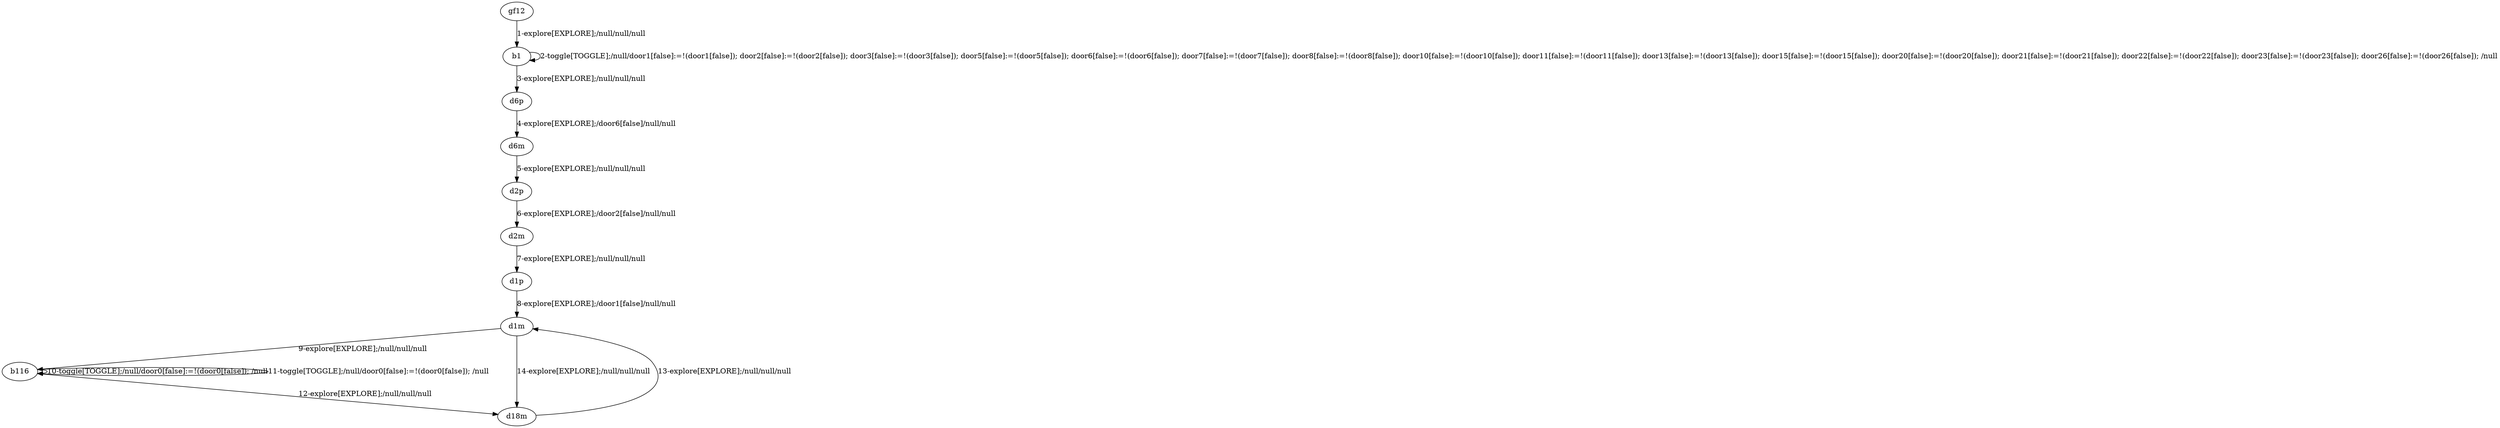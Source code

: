 # Total number of goals covered by this test: 1
# d18m --> d1m

digraph g {
"gf12" -> "b1" [label = "1-explore[EXPLORE];/null/null/null"];
"b1" -> "b1" [label = "2-toggle[TOGGLE];/null/door1[false]:=!(door1[false]); door2[false]:=!(door2[false]); door3[false]:=!(door3[false]); door5[false]:=!(door5[false]); door6[false]:=!(door6[false]); door7[false]:=!(door7[false]); door8[false]:=!(door8[false]); door10[false]:=!(door10[false]); door11[false]:=!(door11[false]); door13[false]:=!(door13[false]); door15[false]:=!(door15[false]); door20[false]:=!(door20[false]); door21[false]:=!(door21[false]); door22[false]:=!(door22[false]); door23[false]:=!(door23[false]); door26[false]:=!(door26[false]); /null"];
"b1" -> "d6p" [label = "3-explore[EXPLORE];/null/null/null"];
"d6p" -> "d6m" [label = "4-explore[EXPLORE];/door6[false]/null/null"];
"d6m" -> "d2p" [label = "5-explore[EXPLORE];/null/null/null"];
"d2p" -> "d2m" [label = "6-explore[EXPLORE];/door2[false]/null/null"];
"d2m" -> "d1p" [label = "7-explore[EXPLORE];/null/null/null"];
"d1p" -> "d1m" [label = "8-explore[EXPLORE];/door1[false]/null/null"];
"d1m" -> "b116" [label = "9-explore[EXPLORE];/null/null/null"];
"b116" -> "b116" [label = "10-toggle[TOGGLE];/null/door0[false]:=!(door0[false]); /null"];
"b116" -> "b116" [label = "11-toggle[TOGGLE];/null/door0[false]:=!(door0[false]); /null"];
"b116" -> "d18m" [label = "12-explore[EXPLORE];/null/null/null"];
"d18m" -> "d1m" [label = "13-explore[EXPLORE];/null/null/null"];
"d1m" -> "d18m" [label = "14-explore[EXPLORE];/null/null/null"];
}